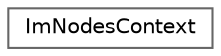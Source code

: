 digraph "Graphical Class Hierarchy"
{
 // LATEX_PDF_SIZE
  bgcolor="transparent";
  edge [fontname=Helvetica,fontsize=10,labelfontname=Helvetica,labelfontsize=10];
  node [fontname=Helvetica,fontsize=10,shape=box,height=0.2,width=0.4];
  rankdir="LR";
  Node0 [label="ImNodesContext",height=0.2,width=0.4,color="grey40", fillcolor="white", style="filled",URL="$struct_im_nodes_context.html",tooltip=" "];
}
